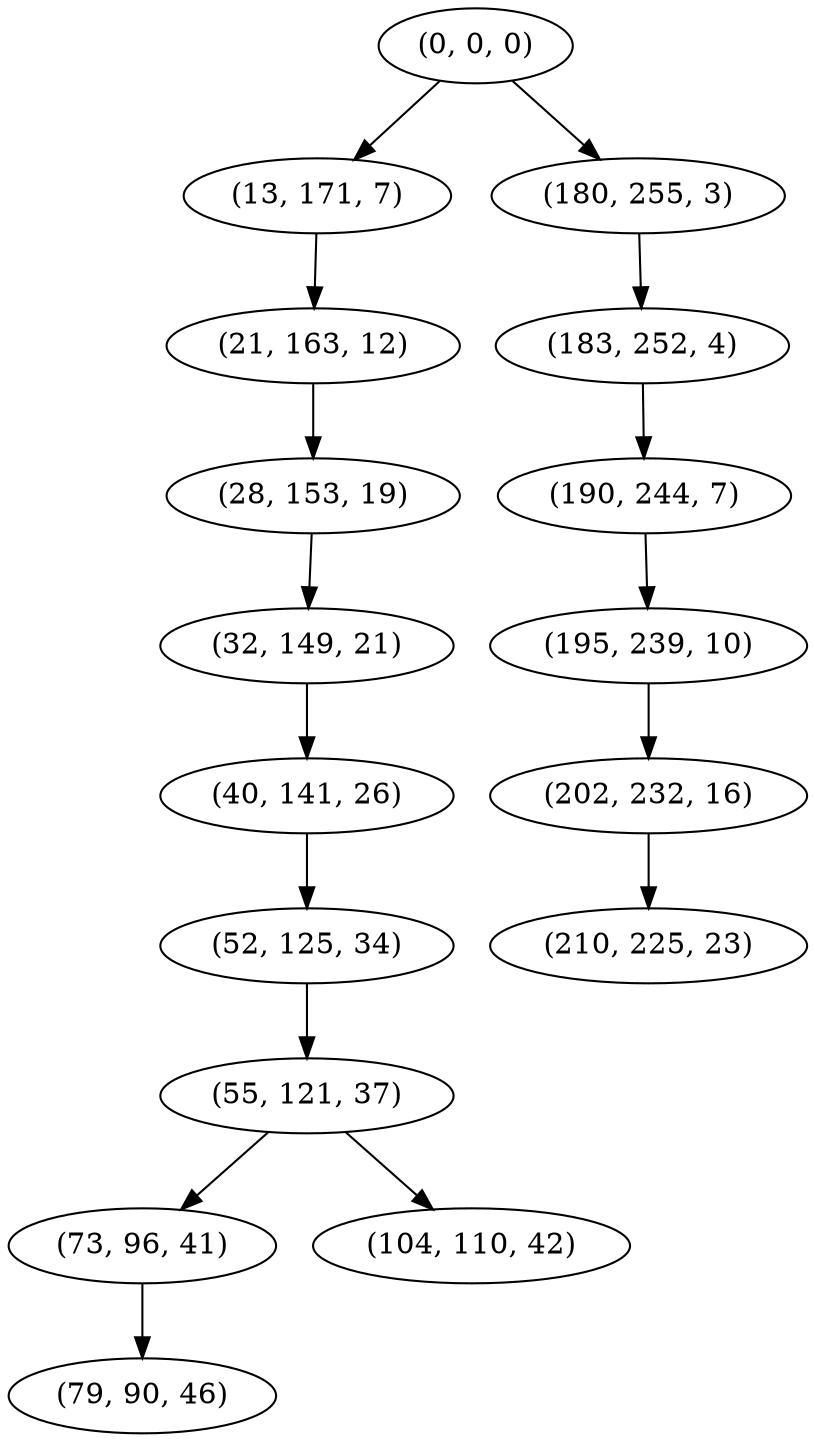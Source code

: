digraph tree {
    "(0, 0, 0)";
    "(13, 171, 7)";
    "(21, 163, 12)";
    "(28, 153, 19)";
    "(32, 149, 21)";
    "(40, 141, 26)";
    "(52, 125, 34)";
    "(55, 121, 37)";
    "(73, 96, 41)";
    "(79, 90, 46)";
    "(104, 110, 42)";
    "(180, 255, 3)";
    "(183, 252, 4)";
    "(190, 244, 7)";
    "(195, 239, 10)";
    "(202, 232, 16)";
    "(210, 225, 23)";
    "(0, 0, 0)" -> "(13, 171, 7)";
    "(0, 0, 0)" -> "(180, 255, 3)";
    "(13, 171, 7)" -> "(21, 163, 12)";
    "(21, 163, 12)" -> "(28, 153, 19)";
    "(28, 153, 19)" -> "(32, 149, 21)";
    "(32, 149, 21)" -> "(40, 141, 26)";
    "(40, 141, 26)" -> "(52, 125, 34)";
    "(52, 125, 34)" -> "(55, 121, 37)";
    "(55, 121, 37)" -> "(73, 96, 41)";
    "(55, 121, 37)" -> "(104, 110, 42)";
    "(73, 96, 41)" -> "(79, 90, 46)";
    "(180, 255, 3)" -> "(183, 252, 4)";
    "(183, 252, 4)" -> "(190, 244, 7)";
    "(190, 244, 7)" -> "(195, 239, 10)";
    "(195, 239, 10)" -> "(202, 232, 16)";
    "(202, 232, 16)" -> "(210, 225, 23)";
}
